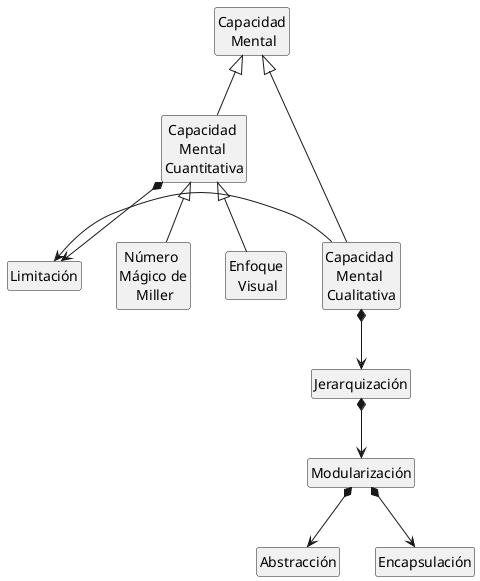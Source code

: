 @startuml

hide circle
hide empty members

class "Capacidad\n Mental" as Capacidad
class "Limitación" as Limitacion
class "Capacidad \nMental \nCuantitativa" as CapacidadCuantitativa
class "Número \nMágico de\n Miller" as MagicoMiller
class "Enfoque\n Visual" as EnfoqueVisual
class "Capacidad \nMental \nCualitativa" as CapacidadCualitativa
class "Abstracción" as Abstraccion
class "Encapsulación" as Encapsulacion
class "Modularización" as Modularizacion
class "Jerarquización" as Jeraquizacion

Capacidad <|-down- CapacidadCuantitativa
CapacidadCuantitativa *-down-> Limitacion

CapacidadCuantitativa <|-down- MagicoMiller

CapacidadCuantitativa <|-down- EnfoqueVisual

Capacidad <|-down- CapacidadCualitativa
CapacidadCualitativa -left-> Limitacion

CapacidadCualitativa *-down-> Jeraquizacion
Modularizacion *-down-> Abstraccion
Modularizacion *-down-> Encapsulacion
Jeraquizacion *-down-> Modularizacion

@enduml